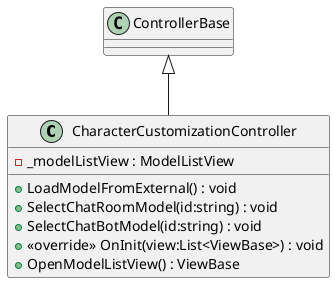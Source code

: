 @startuml
class CharacterCustomizationController {
    - _modelListView : ModelListView
    + LoadModelFromExternal() : void
    + SelectChatRoomModel(id:string) : void
    + SelectChatBotModel(id:string) : void
    + <<override>> OnInit(view:List<ViewBase>) : void
    + OpenModelListView() : ViewBase
}
ControllerBase <|-- CharacterCustomizationController
@enduml
